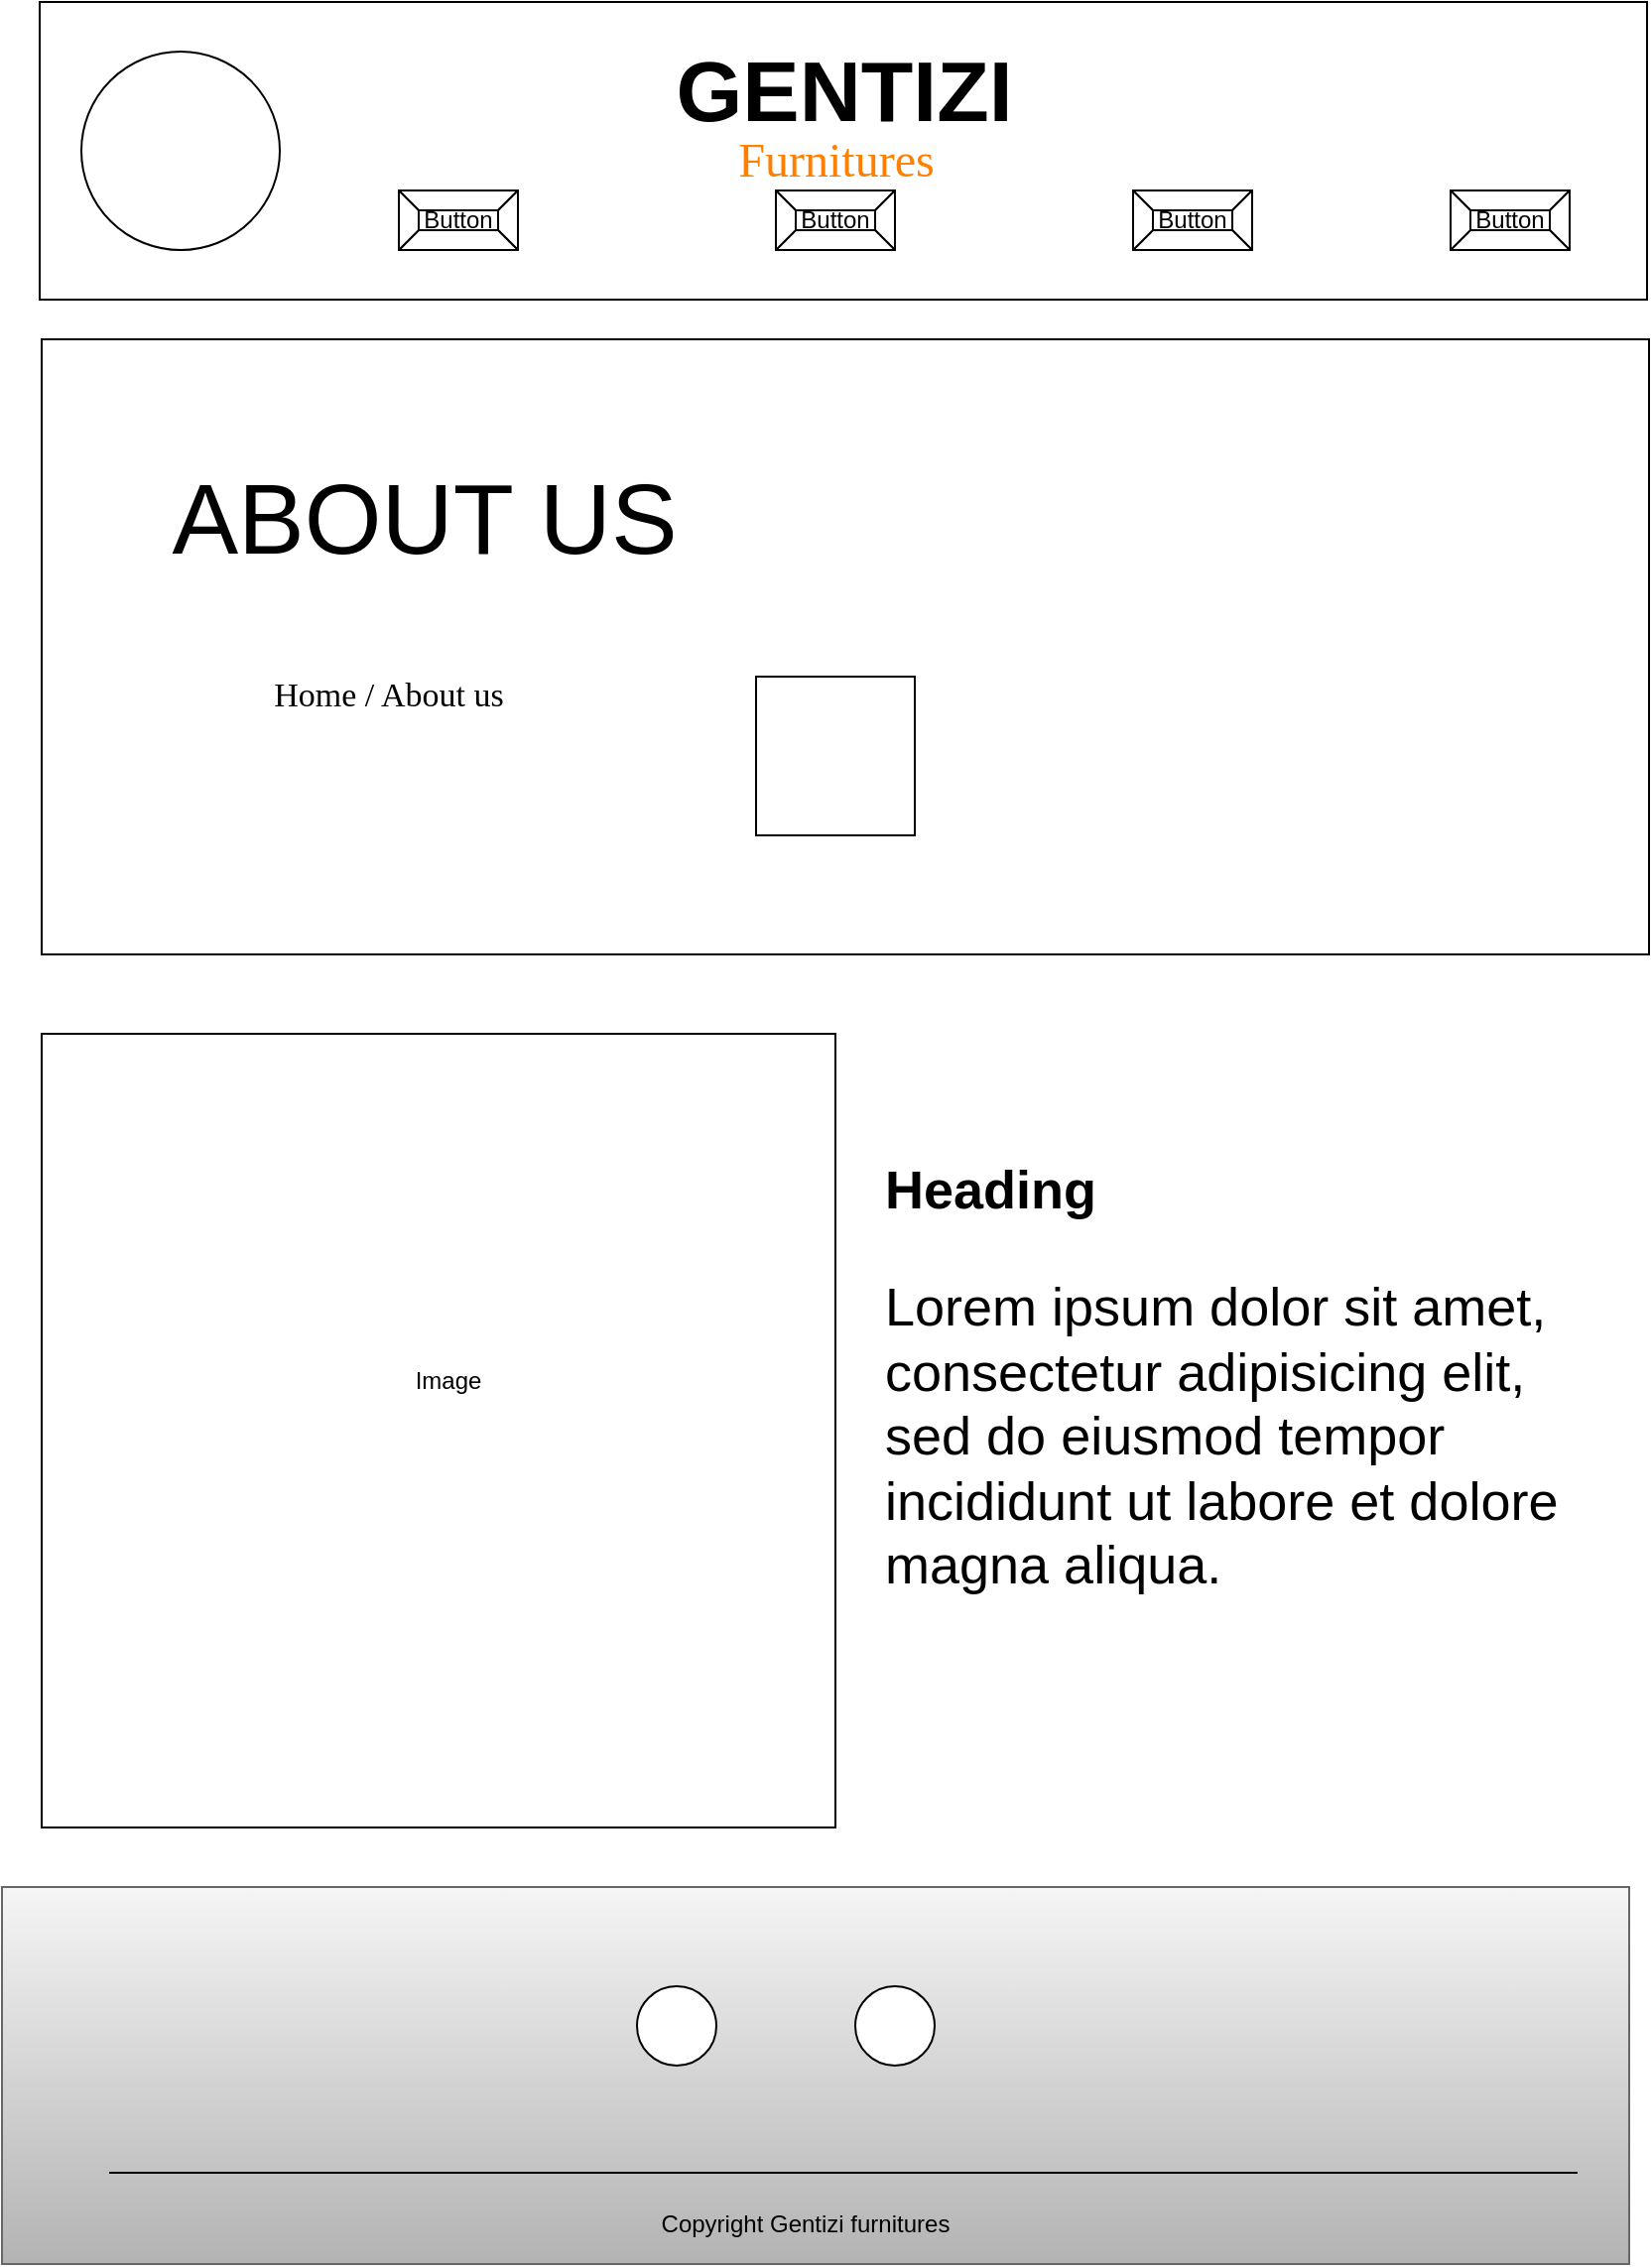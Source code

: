 <mxfile version="21.5.0" type="device">
  <diagram name="Página-1" id="U2NhIT_4wlTlXD6VRpkP">
    <mxGraphModel dx="1707" dy="427" grid="1" gridSize="10" guides="1" tooltips="1" connect="1" arrows="1" fold="1" page="1" pageScale="1" pageWidth="827" pageHeight="1169" math="0" shadow="0">
      <root>
        <mxCell id="0" />
        <mxCell id="1" parent="0" />
        <mxCell id="7m2hUwW0qzy47AlpeMbO-1" value="" style="rounded=0;whiteSpace=wrap;html=1;" vertex="1" parent="1">
          <mxGeometry x="9" y="10" width="810" height="150" as="geometry" />
        </mxCell>
        <mxCell id="7m2hUwW0qzy47AlpeMbO-2" value="" style="ellipse;whiteSpace=wrap;html=1;aspect=fixed;" vertex="1" parent="1">
          <mxGeometry x="30" y="35" width="100" height="100" as="geometry" />
        </mxCell>
        <mxCell id="7m2hUwW0qzy47AlpeMbO-5" value="GENTIZI" style="text;strokeColor=none;fillColor=none;html=1;fontSize=43;fontStyle=1;verticalAlign=middle;align=center;" vertex="1" parent="1">
          <mxGeometry x="244" y="20" width="340" height="70" as="geometry" />
        </mxCell>
        <mxCell id="7m2hUwW0qzy47AlpeMbO-6" value="&lt;font color=&quot;#ff8000&quot; face=&quot;Verdana&quot; style=&quot;font-weight: normal;&quot;&gt;Furnitures&lt;/font&gt;" style="text;strokeColor=none;fillColor=none;html=1;fontSize=24;fontStyle=1;verticalAlign=middle;align=center;" vertex="1" parent="1">
          <mxGeometry x="360" y="70" width="100" height="40" as="geometry" />
        </mxCell>
        <mxCell id="7m2hUwW0qzy47AlpeMbO-10" value="Button" style="labelPosition=center;verticalLabelPosition=middle;align=center;html=1;shape=mxgraph.basic.button;dx=10;whiteSpace=wrap;" vertex="1" parent="1">
          <mxGeometry x="190" y="105" width="60" height="30" as="geometry" />
        </mxCell>
        <mxCell id="7m2hUwW0qzy47AlpeMbO-11" value="Button" style="labelPosition=center;verticalLabelPosition=middle;align=center;html=1;shape=mxgraph.basic.button;dx=10;whiteSpace=wrap;" vertex="1" parent="1">
          <mxGeometry x="380" y="105" width="60" height="30" as="geometry" />
        </mxCell>
        <mxCell id="7m2hUwW0qzy47AlpeMbO-12" value="Button" style="labelPosition=center;verticalLabelPosition=middle;align=center;html=1;shape=mxgraph.basic.button;dx=10;whiteSpace=wrap;" vertex="1" parent="1">
          <mxGeometry x="560" y="105" width="60" height="30" as="geometry" />
        </mxCell>
        <mxCell id="7m2hUwW0qzy47AlpeMbO-17" value="Button" style="labelPosition=center;verticalLabelPosition=middle;align=center;html=1;shape=mxgraph.basic.button;dx=10;whiteSpace=wrap;" vertex="1" parent="1">
          <mxGeometry x="720" y="105" width="60" height="30" as="geometry" />
        </mxCell>
        <mxCell id="7m2hUwW0qzy47AlpeMbO-18" value="" style="verticalLabelPosition=bottom;verticalAlign=top;html=1;shape=mxgraph.basic.rect;fillColor2=none;strokeWidth=1;size=20;indent=5;labelBackgroundColor=#B3B3B3;fillColor=#f5f5f5;strokeColor=#666666;gradientColor=#b3b3b3;" vertex="1" parent="1">
          <mxGeometry x="-10" y="960" width="820" height="190" as="geometry" />
        </mxCell>
        <mxCell id="7m2hUwW0qzy47AlpeMbO-19" value="" style="verticalLabelPosition=bottom;verticalAlign=top;html=1;shape=mxgraph.flowchart.on-page_reference;" vertex="1" parent="1">
          <mxGeometry x="310" y="1010" width="40" height="40" as="geometry" />
        </mxCell>
        <mxCell id="7m2hUwW0qzy47AlpeMbO-20" value="" style="verticalLabelPosition=bottom;verticalAlign=top;html=1;shape=mxgraph.flowchart.on-page_reference;" vertex="1" parent="1">
          <mxGeometry x="420" y="1010" width="40" height="40" as="geometry" />
        </mxCell>
        <mxCell id="7m2hUwW0qzy47AlpeMbO-22" value="" style="line;strokeWidth=1;fillColor=none;align=left;verticalAlign=middle;spacingTop=-1;spacingLeft=3;spacingRight=3;rotatable=0;labelPosition=right;points=[];portConstraint=eastwest;strokeColor=inherit;" vertex="1" parent="1">
          <mxGeometry x="44" y="1100" width="740" height="8" as="geometry" />
        </mxCell>
        <UserObject label="Copyright Gentizi furnitures" placeholders="1" name="Variable" id="7m2hUwW0qzy47AlpeMbO-24">
          <mxCell style="text;html=1;strokeColor=none;fillColor=none;align=center;verticalAlign=middle;whiteSpace=wrap;overflow=hidden;" vertex="1" parent="1">
            <mxGeometry x="130" y="1120" width="530" height="20" as="geometry" />
          </mxCell>
        </UserObject>
        <mxCell id="7m2hUwW0qzy47AlpeMbO-25" value="" style="rounded=0;whiteSpace=wrap;html=1;" vertex="1" parent="1">
          <mxGeometry x="10" y="180" width="810" height="310" as="geometry" />
        </mxCell>
        <mxCell id="7m2hUwW0qzy47AlpeMbO-26" value="ABOUT US&amp;nbsp;" style="text;html=1;strokeColor=none;fillColor=none;align=center;verticalAlign=middle;whiteSpace=wrap;rounded=0;fontSize=50;" vertex="1" parent="1">
          <mxGeometry x="60" y="220" width="300" height="100" as="geometry" />
        </mxCell>
        <mxCell id="7m2hUwW0qzy47AlpeMbO-27" value="Home / About us" style="text;html=1;strokeColor=none;fillColor=none;align=center;verticalAlign=middle;whiteSpace=wrap;rounded=0;fontFamily=Times New Roman;fontSize=17;" vertex="1" parent="1">
          <mxGeometry y="340" width="370" height="40" as="geometry" />
        </mxCell>
        <mxCell id="7m2hUwW0qzy47AlpeMbO-28" value="" style="whiteSpace=wrap;html=1;aspect=fixed;" vertex="1" parent="1">
          <mxGeometry x="370" y="350" width="80" height="80" as="geometry" />
        </mxCell>
        <mxCell id="7m2hUwW0qzy47AlpeMbO-29" value="" style="whiteSpace=wrap;html=1;aspect=fixed;" vertex="1" parent="1">
          <mxGeometry x="10" y="530" width="400" height="400" as="geometry" />
        </mxCell>
        <mxCell id="7m2hUwW0qzy47AlpeMbO-30" value="Image&lt;br&gt;" style="text;html=1;strokeColor=none;fillColor=none;align=center;verticalAlign=middle;whiteSpace=wrap;rounded=0;" vertex="1" parent="1">
          <mxGeometry x="120" y="680" width="190" height="50" as="geometry" />
        </mxCell>
        <mxCell id="7m2hUwW0qzy47AlpeMbO-32" value="&lt;h1 style=&quot;font-size: 27px;&quot;&gt;Heading&lt;/h1&gt;&lt;p style=&quot;font-size: 27px;&quot;&gt;Lorem ipsum dolor sit amet, consectetur adipisicing elit, sed do eiusmod tempor incididunt ut labore et dolore magna aliqua.&lt;/p&gt;" style="text;html=1;strokeColor=none;fillColor=none;spacing=5;spacingTop=-20;whiteSpace=wrap;overflow=hidden;rounded=0;fontSize=27;" vertex="1" parent="1">
          <mxGeometry x="430" y="585" width="380" height="250" as="geometry" />
        </mxCell>
      </root>
    </mxGraphModel>
  </diagram>
</mxfile>
